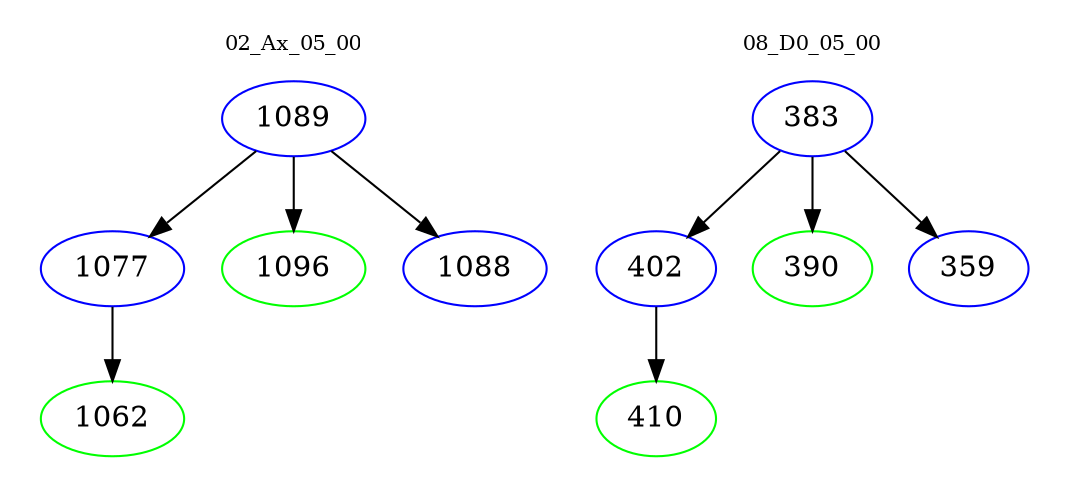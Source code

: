 digraph{
subgraph cluster_0 {
color = white
label = "02_Ax_05_00";
fontsize=10;
T0_1089 [label="1089", color="blue"]
T0_1089 -> T0_1077 [color="black"]
T0_1077 [label="1077", color="blue"]
T0_1077 -> T0_1062 [color="black"]
T0_1062 [label="1062", color="green"]
T0_1089 -> T0_1096 [color="black"]
T0_1096 [label="1096", color="green"]
T0_1089 -> T0_1088 [color="black"]
T0_1088 [label="1088", color="blue"]
}
subgraph cluster_1 {
color = white
label = "08_D0_05_00";
fontsize=10;
T1_383 [label="383", color="blue"]
T1_383 -> T1_402 [color="black"]
T1_402 [label="402", color="blue"]
T1_402 -> T1_410 [color="black"]
T1_410 [label="410", color="green"]
T1_383 -> T1_390 [color="black"]
T1_390 [label="390", color="green"]
T1_383 -> T1_359 [color="black"]
T1_359 [label="359", color="blue"]
}
}
